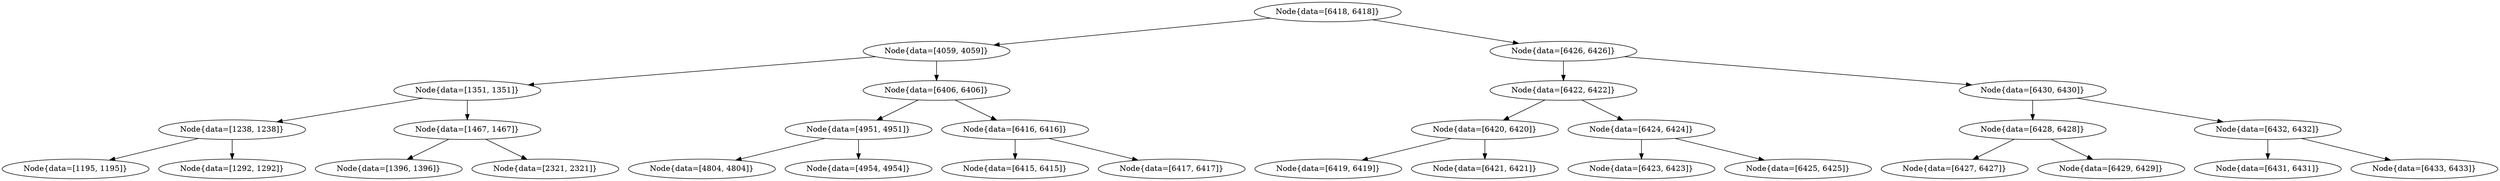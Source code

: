digraph G{
1583079594 [label="Node{data=[6418, 6418]}"]
1583079594 -> 1045799078
1045799078 [label="Node{data=[4059, 4059]}"]
1045799078 -> 1596749627
1596749627 [label="Node{data=[1351, 1351]}"]
1596749627 -> 513257306
513257306 [label="Node{data=[1238, 1238]}"]
513257306 -> 524833426
524833426 [label="Node{data=[1195, 1195]}"]
513257306 -> 210473293
210473293 [label="Node{data=[1292, 1292]}"]
1596749627 -> 807582280
807582280 [label="Node{data=[1467, 1467]}"]
807582280 -> 334249577
334249577 [label="Node{data=[1396, 1396]}"]
807582280 -> 1315779140
1315779140 [label="Node{data=[2321, 2321]}"]
1045799078 -> 515691325
515691325 [label="Node{data=[6406, 6406]}"]
515691325 -> 1005181528
1005181528 [label="Node{data=[4951, 4951]}"]
1005181528 -> 1225040954
1225040954 [label="Node{data=[4804, 4804]}"]
1005181528 -> 1851539532
1851539532 [label="Node{data=[4954, 4954]}"]
515691325 -> 377570177
377570177 [label="Node{data=[6416, 6416]}"]
377570177 -> 1666146323
1666146323 [label="Node{data=[6415, 6415]}"]
377570177 -> 252063028
252063028 [label="Node{data=[6417, 6417]}"]
1583079594 -> 55853752
55853752 [label="Node{data=[6426, 6426]}"]
55853752 -> 534086680
534086680 [label="Node{data=[6422, 6422]}"]
534086680 -> 117579785
117579785 [label="Node{data=[6420, 6420]}"]
117579785 -> 970179152
970179152 [label="Node{data=[6419, 6419]}"]
117579785 -> 414389840
414389840 [label="Node{data=[6421, 6421]}"]
534086680 -> 729134106
729134106 [label="Node{data=[6424, 6424]}"]
729134106 -> 1029819157
1029819157 [label="Node{data=[6423, 6423]}"]
729134106 -> 445079467
445079467 [label="Node{data=[6425, 6425]}"]
55853752 -> 445045565
445045565 [label="Node{data=[6430, 6430]}"]
445045565 -> 475363603
475363603 [label="Node{data=[6428, 6428]}"]
475363603 -> 803156207
803156207 [label="Node{data=[6427, 6427]}"]
475363603 -> 252004536
252004536 [label="Node{data=[6429, 6429]}"]
445045565 -> 603338070
603338070 [label="Node{data=[6432, 6432]}"]
603338070 -> 341593562
341593562 [label="Node{data=[6431, 6431]}"]
603338070 -> 1121083382
1121083382 [label="Node{data=[6433, 6433]}"]
}